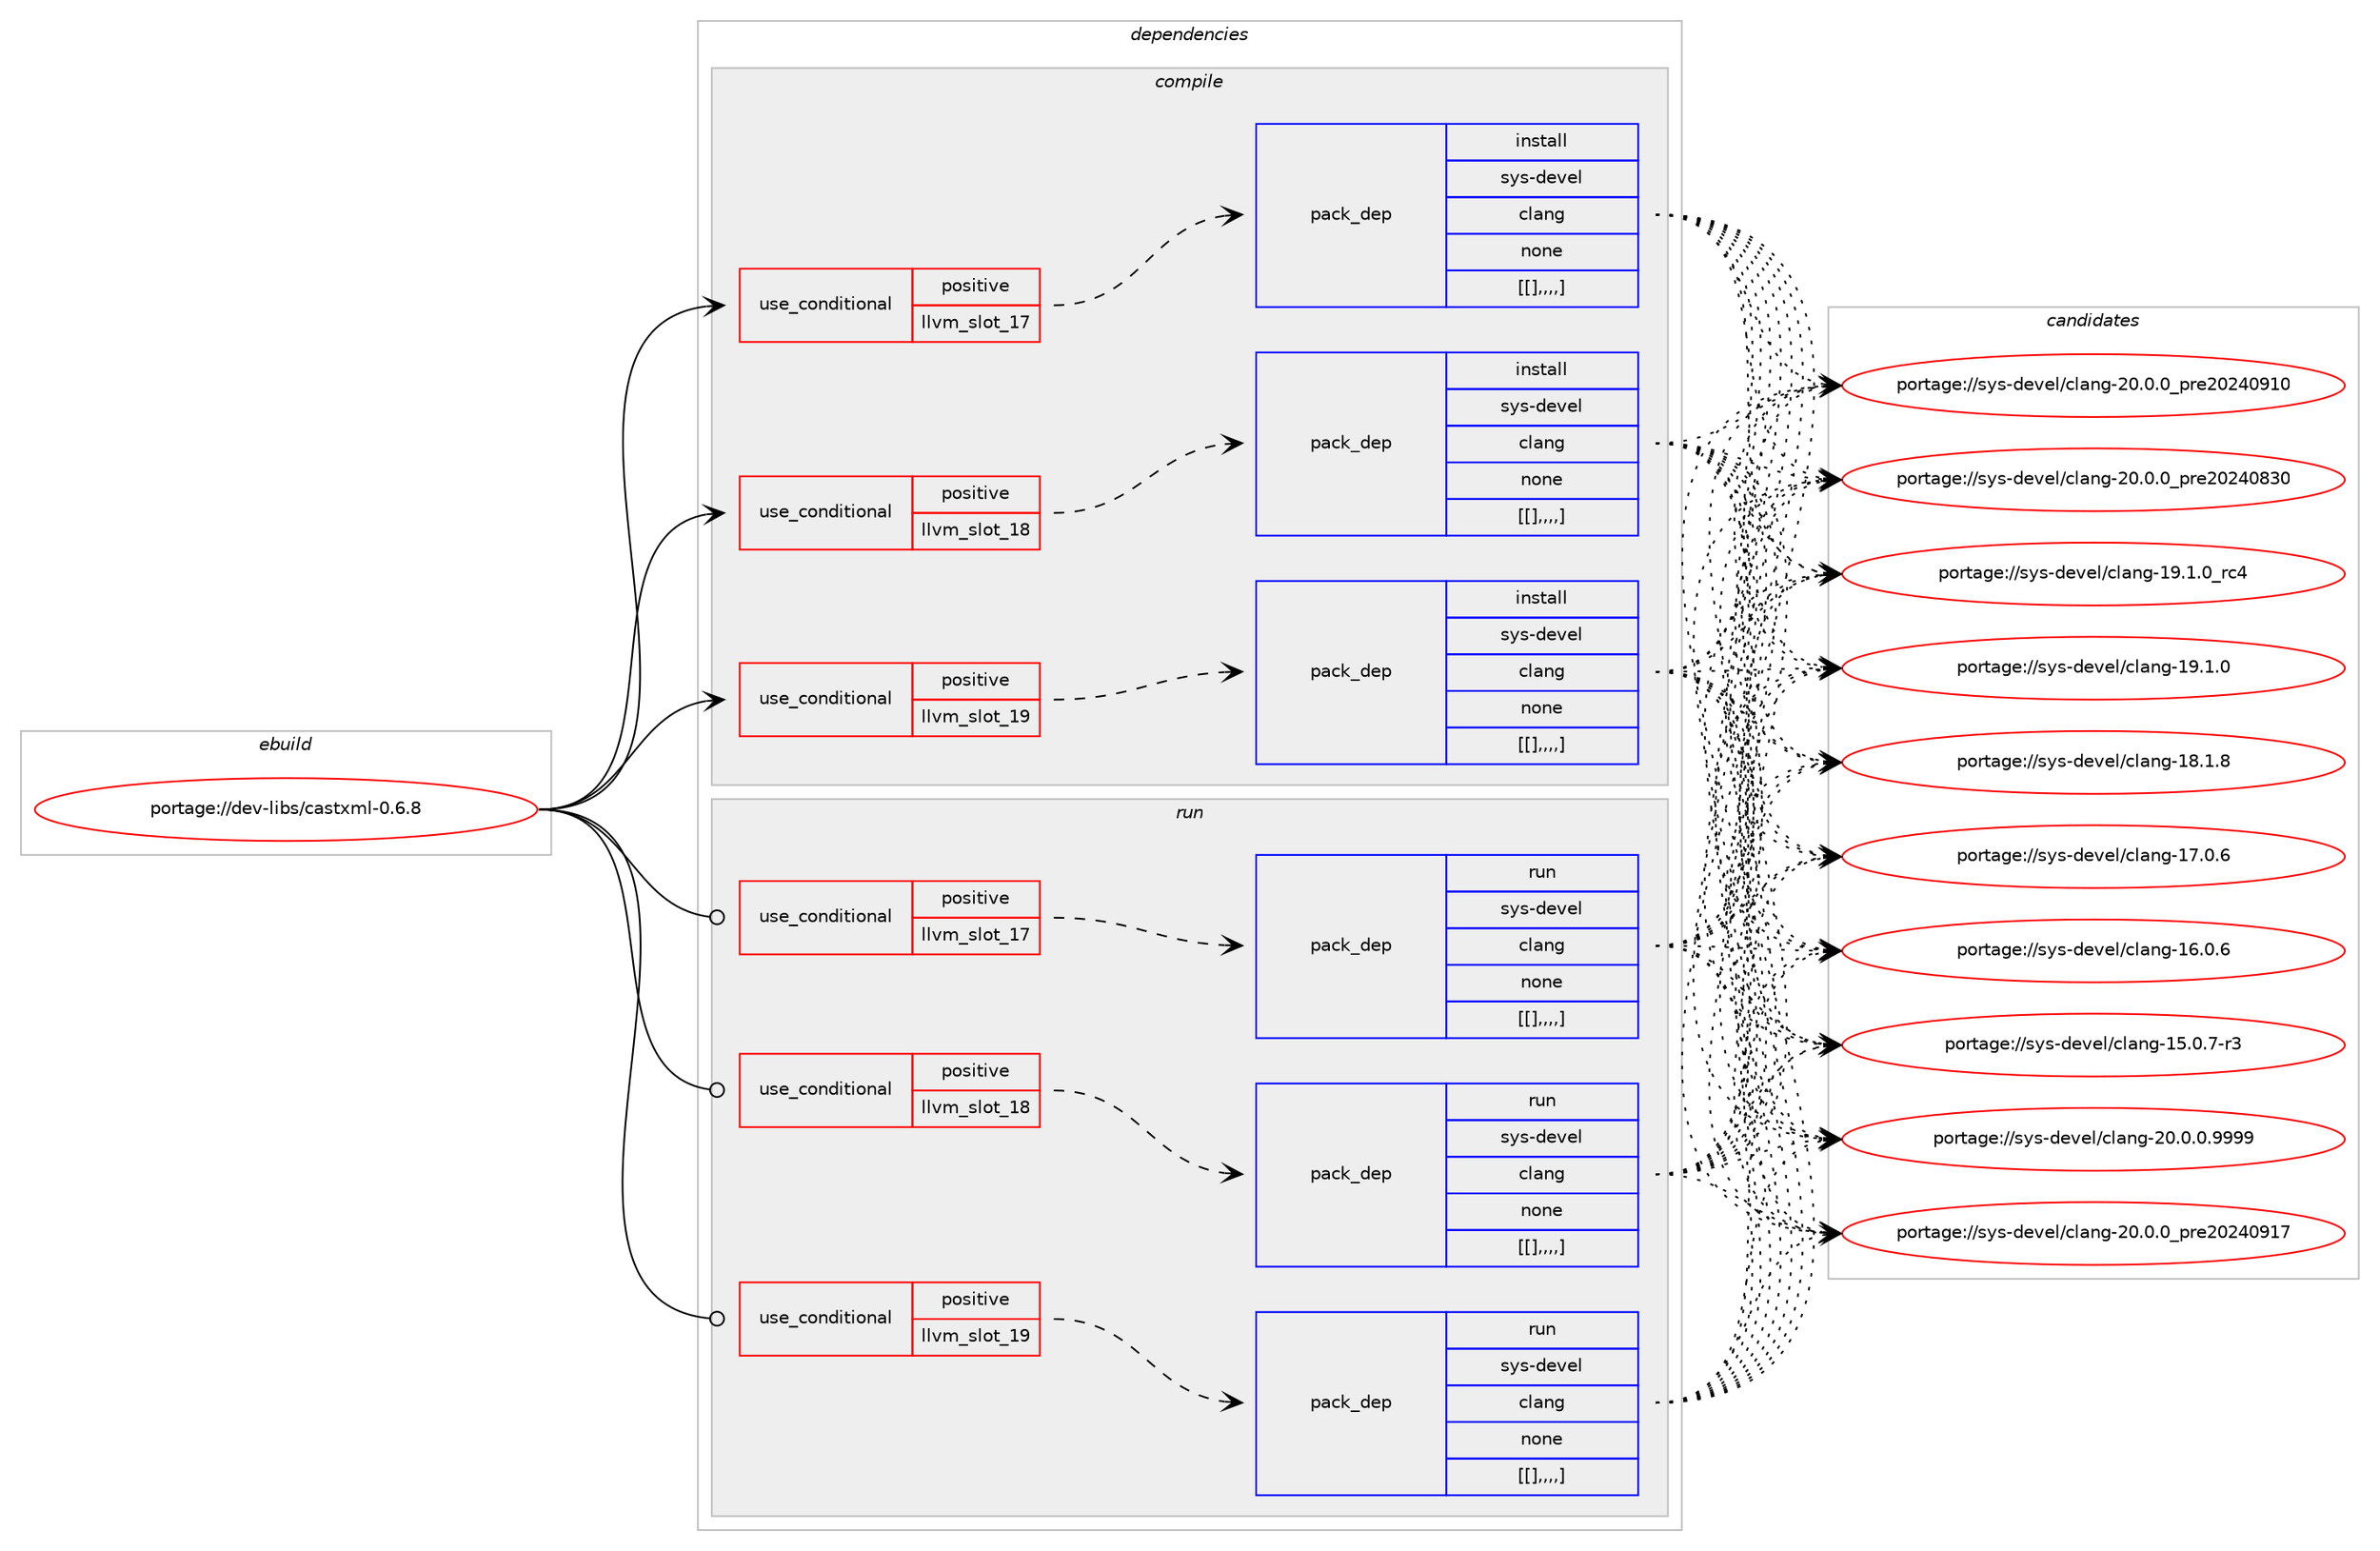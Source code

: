 digraph prolog {

# *************
# Graph options
# *************

newrank=true;
concentrate=true;
compound=true;
graph [rankdir=LR,fontname=Helvetica,fontsize=10,ranksep=1.5];#, ranksep=2.5, nodesep=0.2];
edge  [arrowhead=vee];
node  [fontname=Helvetica,fontsize=10];

# **********
# The ebuild
# **********

subgraph cluster_leftcol {
color=gray;
label=<<i>ebuild</i>>;
id [label="portage://dev-libs/castxml-0.6.8", color=red, width=4, href="../dev-libs/castxml-0.6.8.svg"];
}

# ****************
# The dependencies
# ****************

subgraph cluster_midcol {
color=gray;
label=<<i>dependencies</i>>;
subgraph cluster_compile {
fillcolor="#eeeeee";
style=filled;
label=<<i>compile</i>>;
subgraph cond26744 {
dependency108114 [label=<<TABLE BORDER="0" CELLBORDER="1" CELLSPACING="0" CELLPADDING="4"><TR><TD ROWSPAN="3" CELLPADDING="10">use_conditional</TD></TR><TR><TD>positive</TD></TR><TR><TD>llvm_slot_17</TD></TR></TABLE>>, shape=none, color=red];
subgraph pack80246 {
dependency108115 [label=<<TABLE BORDER="0" CELLBORDER="1" CELLSPACING="0" CELLPADDING="4" WIDTH="220"><TR><TD ROWSPAN="6" CELLPADDING="30">pack_dep</TD></TR><TR><TD WIDTH="110">install</TD></TR><TR><TD>sys-devel</TD></TR><TR><TD>clang</TD></TR><TR><TD>none</TD></TR><TR><TD>[[],,,,]</TD></TR></TABLE>>, shape=none, color=blue];
}
dependency108114:e -> dependency108115:w [weight=20,style="dashed",arrowhead="vee"];
}
id:e -> dependency108114:w [weight=20,style="solid",arrowhead="vee"];
subgraph cond26745 {
dependency108116 [label=<<TABLE BORDER="0" CELLBORDER="1" CELLSPACING="0" CELLPADDING="4"><TR><TD ROWSPAN="3" CELLPADDING="10">use_conditional</TD></TR><TR><TD>positive</TD></TR><TR><TD>llvm_slot_18</TD></TR></TABLE>>, shape=none, color=red];
subgraph pack80247 {
dependency108117 [label=<<TABLE BORDER="0" CELLBORDER="1" CELLSPACING="0" CELLPADDING="4" WIDTH="220"><TR><TD ROWSPAN="6" CELLPADDING="30">pack_dep</TD></TR><TR><TD WIDTH="110">install</TD></TR><TR><TD>sys-devel</TD></TR><TR><TD>clang</TD></TR><TR><TD>none</TD></TR><TR><TD>[[],,,,]</TD></TR></TABLE>>, shape=none, color=blue];
}
dependency108116:e -> dependency108117:w [weight=20,style="dashed",arrowhead="vee"];
}
id:e -> dependency108116:w [weight=20,style="solid",arrowhead="vee"];
subgraph cond26746 {
dependency108118 [label=<<TABLE BORDER="0" CELLBORDER="1" CELLSPACING="0" CELLPADDING="4"><TR><TD ROWSPAN="3" CELLPADDING="10">use_conditional</TD></TR><TR><TD>positive</TD></TR><TR><TD>llvm_slot_19</TD></TR></TABLE>>, shape=none, color=red];
subgraph pack80248 {
dependency108119 [label=<<TABLE BORDER="0" CELLBORDER="1" CELLSPACING="0" CELLPADDING="4" WIDTH="220"><TR><TD ROWSPAN="6" CELLPADDING="30">pack_dep</TD></TR><TR><TD WIDTH="110">install</TD></TR><TR><TD>sys-devel</TD></TR><TR><TD>clang</TD></TR><TR><TD>none</TD></TR><TR><TD>[[],,,,]</TD></TR></TABLE>>, shape=none, color=blue];
}
dependency108118:e -> dependency108119:w [weight=20,style="dashed",arrowhead="vee"];
}
id:e -> dependency108118:w [weight=20,style="solid",arrowhead="vee"];
}
subgraph cluster_compileandrun {
fillcolor="#eeeeee";
style=filled;
label=<<i>compile and run</i>>;
}
subgraph cluster_run {
fillcolor="#eeeeee";
style=filled;
label=<<i>run</i>>;
subgraph cond26747 {
dependency108120 [label=<<TABLE BORDER="0" CELLBORDER="1" CELLSPACING="0" CELLPADDING="4"><TR><TD ROWSPAN="3" CELLPADDING="10">use_conditional</TD></TR><TR><TD>positive</TD></TR><TR><TD>llvm_slot_17</TD></TR></TABLE>>, shape=none, color=red];
subgraph pack80249 {
dependency108121 [label=<<TABLE BORDER="0" CELLBORDER="1" CELLSPACING="0" CELLPADDING="4" WIDTH="220"><TR><TD ROWSPAN="6" CELLPADDING="30">pack_dep</TD></TR><TR><TD WIDTH="110">run</TD></TR><TR><TD>sys-devel</TD></TR><TR><TD>clang</TD></TR><TR><TD>none</TD></TR><TR><TD>[[],,,,]</TD></TR></TABLE>>, shape=none, color=blue];
}
dependency108120:e -> dependency108121:w [weight=20,style="dashed",arrowhead="vee"];
}
id:e -> dependency108120:w [weight=20,style="solid",arrowhead="odot"];
subgraph cond26748 {
dependency108122 [label=<<TABLE BORDER="0" CELLBORDER="1" CELLSPACING="0" CELLPADDING="4"><TR><TD ROWSPAN="3" CELLPADDING="10">use_conditional</TD></TR><TR><TD>positive</TD></TR><TR><TD>llvm_slot_18</TD></TR></TABLE>>, shape=none, color=red];
subgraph pack80250 {
dependency108123 [label=<<TABLE BORDER="0" CELLBORDER="1" CELLSPACING="0" CELLPADDING="4" WIDTH="220"><TR><TD ROWSPAN="6" CELLPADDING="30">pack_dep</TD></TR><TR><TD WIDTH="110">run</TD></TR><TR><TD>sys-devel</TD></TR><TR><TD>clang</TD></TR><TR><TD>none</TD></TR><TR><TD>[[],,,,]</TD></TR></TABLE>>, shape=none, color=blue];
}
dependency108122:e -> dependency108123:w [weight=20,style="dashed",arrowhead="vee"];
}
id:e -> dependency108122:w [weight=20,style="solid",arrowhead="odot"];
subgraph cond26749 {
dependency108124 [label=<<TABLE BORDER="0" CELLBORDER="1" CELLSPACING="0" CELLPADDING="4"><TR><TD ROWSPAN="3" CELLPADDING="10">use_conditional</TD></TR><TR><TD>positive</TD></TR><TR><TD>llvm_slot_19</TD></TR></TABLE>>, shape=none, color=red];
subgraph pack80251 {
dependency108125 [label=<<TABLE BORDER="0" CELLBORDER="1" CELLSPACING="0" CELLPADDING="4" WIDTH="220"><TR><TD ROWSPAN="6" CELLPADDING="30">pack_dep</TD></TR><TR><TD WIDTH="110">run</TD></TR><TR><TD>sys-devel</TD></TR><TR><TD>clang</TD></TR><TR><TD>none</TD></TR><TR><TD>[[],,,,]</TD></TR></TABLE>>, shape=none, color=blue];
}
dependency108124:e -> dependency108125:w [weight=20,style="dashed",arrowhead="vee"];
}
id:e -> dependency108124:w [weight=20,style="solid",arrowhead="odot"];
}
}

# **************
# The candidates
# **************

subgraph cluster_choices {
rank=same;
color=gray;
label=<<i>candidates</i>>;

subgraph choice80246 {
color=black;
nodesep=1;
choice11512111545100101118101108479910897110103455048464846484657575757 [label="portage://sys-devel/clang-20.0.0.9999", color=red, width=4,href="../sys-devel/clang-20.0.0.9999.svg"];
choice1151211154510010111810110847991089711010345504846484648951121141015048505248574955 [label="portage://sys-devel/clang-20.0.0_pre20240917", color=red, width=4,href="../sys-devel/clang-20.0.0_pre20240917.svg"];
choice1151211154510010111810110847991089711010345504846484648951121141015048505248574948 [label="portage://sys-devel/clang-20.0.0_pre20240910", color=red, width=4,href="../sys-devel/clang-20.0.0_pre20240910.svg"];
choice1151211154510010111810110847991089711010345504846484648951121141015048505248565148 [label="portage://sys-devel/clang-20.0.0_pre20240830", color=red, width=4,href="../sys-devel/clang-20.0.0_pre20240830.svg"];
choice1151211154510010111810110847991089711010345495746494648951149952 [label="portage://sys-devel/clang-19.1.0_rc4", color=red, width=4,href="../sys-devel/clang-19.1.0_rc4.svg"];
choice1151211154510010111810110847991089711010345495746494648 [label="portage://sys-devel/clang-19.1.0", color=red, width=4,href="../sys-devel/clang-19.1.0.svg"];
choice1151211154510010111810110847991089711010345495646494656 [label="portage://sys-devel/clang-18.1.8", color=red, width=4,href="../sys-devel/clang-18.1.8.svg"];
choice1151211154510010111810110847991089711010345495546484654 [label="portage://sys-devel/clang-17.0.6", color=red, width=4,href="../sys-devel/clang-17.0.6.svg"];
choice1151211154510010111810110847991089711010345495446484654 [label="portage://sys-devel/clang-16.0.6", color=red, width=4,href="../sys-devel/clang-16.0.6.svg"];
choice11512111545100101118101108479910897110103454953464846554511451 [label="portage://sys-devel/clang-15.0.7-r3", color=red, width=4,href="../sys-devel/clang-15.0.7-r3.svg"];
dependency108115:e -> choice11512111545100101118101108479910897110103455048464846484657575757:w [style=dotted,weight="100"];
dependency108115:e -> choice1151211154510010111810110847991089711010345504846484648951121141015048505248574955:w [style=dotted,weight="100"];
dependency108115:e -> choice1151211154510010111810110847991089711010345504846484648951121141015048505248574948:w [style=dotted,weight="100"];
dependency108115:e -> choice1151211154510010111810110847991089711010345504846484648951121141015048505248565148:w [style=dotted,weight="100"];
dependency108115:e -> choice1151211154510010111810110847991089711010345495746494648951149952:w [style=dotted,weight="100"];
dependency108115:e -> choice1151211154510010111810110847991089711010345495746494648:w [style=dotted,weight="100"];
dependency108115:e -> choice1151211154510010111810110847991089711010345495646494656:w [style=dotted,weight="100"];
dependency108115:e -> choice1151211154510010111810110847991089711010345495546484654:w [style=dotted,weight="100"];
dependency108115:e -> choice1151211154510010111810110847991089711010345495446484654:w [style=dotted,weight="100"];
dependency108115:e -> choice11512111545100101118101108479910897110103454953464846554511451:w [style=dotted,weight="100"];
}
subgraph choice80247 {
color=black;
nodesep=1;
choice11512111545100101118101108479910897110103455048464846484657575757 [label="portage://sys-devel/clang-20.0.0.9999", color=red, width=4,href="../sys-devel/clang-20.0.0.9999.svg"];
choice1151211154510010111810110847991089711010345504846484648951121141015048505248574955 [label="portage://sys-devel/clang-20.0.0_pre20240917", color=red, width=4,href="../sys-devel/clang-20.0.0_pre20240917.svg"];
choice1151211154510010111810110847991089711010345504846484648951121141015048505248574948 [label="portage://sys-devel/clang-20.0.0_pre20240910", color=red, width=4,href="../sys-devel/clang-20.0.0_pre20240910.svg"];
choice1151211154510010111810110847991089711010345504846484648951121141015048505248565148 [label="portage://sys-devel/clang-20.0.0_pre20240830", color=red, width=4,href="../sys-devel/clang-20.0.0_pre20240830.svg"];
choice1151211154510010111810110847991089711010345495746494648951149952 [label="portage://sys-devel/clang-19.1.0_rc4", color=red, width=4,href="../sys-devel/clang-19.1.0_rc4.svg"];
choice1151211154510010111810110847991089711010345495746494648 [label="portage://sys-devel/clang-19.1.0", color=red, width=4,href="../sys-devel/clang-19.1.0.svg"];
choice1151211154510010111810110847991089711010345495646494656 [label="portage://sys-devel/clang-18.1.8", color=red, width=4,href="../sys-devel/clang-18.1.8.svg"];
choice1151211154510010111810110847991089711010345495546484654 [label="portage://sys-devel/clang-17.0.6", color=red, width=4,href="../sys-devel/clang-17.0.6.svg"];
choice1151211154510010111810110847991089711010345495446484654 [label="portage://sys-devel/clang-16.0.6", color=red, width=4,href="../sys-devel/clang-16.0.6.svg"];
choice11512111545100101118101108479910897110103454953464846554511451 [label="portage://sys-devel/clang-15.0.7-r3", color=red, width=4,href="../sys-devel/clang-15.0.7-r3.svg"];
dependency108117:e -> choice11512111545100101118101108479910897110103455048464846484657575757:w [style=dotted,weight="100"];
dependency108117:e -> choice1151211154510010111810110847991089711010345504846484648951121141015048505248574955:w [style=dotted,weight="100"];
dependency108117:e -> choice1151211154510010111810110847991089711010345504846484648951121141015048505248574948:w [style=dotted,weight="100"];
dependency108117:e -> choice1151211154510010111810110847991089711010345504846484648951121141015048505248565148:w [style=dotted,weight="100"];
dependency108117:e -> choice1151211154510010111810110847991089711010345495746494648951149952:w [style=dotted,weight="100"];
dependency108117:e -> choice1151211154510010111810110847991089711010345495746494648:w [style=dotted,weight="100"];
dependency108117:e -> choice1151211154510010111810110847991089711010345495646494656:w [style=dotted,weight="100"];
dependency108117:e -> choice1151211154510010111810110847991089711010345495546484654:w [style=dotted,weight="100"];
dependency108117:e -> choice1151211154510010111810110847991089711010345495446484654:w [style=dotted,weight="100"];
dependency108117:e -> choice11512111545100101118101108479910897110103454953464846554511451:w [style=dotted,weight="100"];
}
subgraph choice80248 {
color=black;
nodesep=1;
choice11512111545100101118101108479910897110103455048464846484657575757 [label="portage://sys-devel/clang-20.0.0.9999", color=red, width=4,href="../sys-devel/clang-20.0.0.9999.svg"];
choice1151211154510010111810110847991089711010345504846484648951121141015048505248574955 [label="portage://sys-devel/clang-20.0.0_pre20240917", color=red, width=4,href="../sys-devel/clang-20.0.0_pre20240917.svg"];
choice1151211154510010111810110847991089711010345504846484648951121141015048505248574948 [label="portage://sys-devel/clang-20.0.0_pre20240910", color=red, width=4,href="../sys-devel/clang-20.0.0_pre20240910.svg"];
choice1151211154510010111810110847991089711010345504846484648951121141015048505248565148 [label="portage://sys-devel/clang-20.0.0_pre20240830", color=red, width=4,href="../sys-devel/clang-20.0.0_pre20240830.svg"];
choice1151211154510010111810110847991089711010345495746494648951149952 [label="portage://sys-devel/clang-19.1.0_rc4", color=red, width=4,href="../sys-devel/clang-19.1.0_rc4.svg"];
choice1151211154510010111810110847991089711010345495746494648 [label="portage://sys-devel/clang-19.1.0", color=red, width=4,href="../sys-devel/clang-19.1.0.svg"];
choice1151211154510010111810110847991089711010345495646494656 [label="portage://sys-devel/clang-18.1.8", color=red, width=4,href="../sys-devel/clang-18.1.8.svg"];
choice1151211154510010111810110847991089711010345495546484654 [label="portage://sys-devel/clang-17.0.6", color=red, width=4,href="../sys-devel/clang-17.0.6.svg"];
choice1151211154510010111810110847991089711010345495446484654 [label="portage://sys-devel/clang-16.0.6", color=red, width=4,href="../sys-devel/clang-16.0.6.svg"];
choice11512111545100101118101108479910897110103454953464846554511451 [label="portage://sys-devel/clang-15.0.7-r3", color=red, width=4,href="../sys-devel/clang-15.0.7-r3.svg"];
dependency108119:e -> choice11512111545100101118101108479910897110103455048464846484657575757:w [style=dotted,weight="100"];
dependency108119:e -> choice1151211154510010111810110847991089711010345504846484648951121141015048505248574955:w [style=dotted,weight="100"];
dependency108119:e -> choice1151211154510010111810110847991089711010345504846484648951121141015048505248574948:w [style=dotted,weight="100"];
dependency108119:e -> choice1151211154510010111810110847991089711010345504846484648951121141015048505248565148:w [style=dotted,weight="100"];
dependency108119:e -> choice1151211154510010111810110847991089711010345495746494648951149952:w [style=dotted,weight="100"];
dependency108119:e -> choice1151211154510010111810110847991089711010345495746494648:w [style=dotted,weight="100"];
dependency108119:e -> choice1151211154510010111810110847991089711010345495646494656:w [style=dotted,weight="100"];
dependency108119:e -> choice1151211154510010111810110847991089711010345495546484654:w [style=dotted,weight="100"];
dependency108119:e -> choice1151211154510010111810110847991089711010345495446484654:w [style=dotted,weight="100"];
dependency108119:e -> choice11512111545100101118101108479910897110103454953464846554511451:w [style=dotted,weight="100"];
}
subgraph choice80249 {
color=black;
nodesep=1;
choice11512111545100101118101108479910897110103455048464846484657575757 [label="portage://sys-devel/clang-20.0.0.9999", color=red, width=4,href="../sys-devel/clang-20.0.0.9999.svg"];
choice1151211154510010111810110847991089711010345504846484648951121141015048505248574955 [label="portage://sys-devel/clang-20.0.0_pre20240917", color=red, width=4,href="../sys-devel/clang-20.0.0_pre20240917.svg"];
choice1151211154510010111810110847991089711010345504846484648951121141015048505248574948 [label="portage://sys-devel/clang-20.0.0_pre20240910", color=red, width=4,href="../sys-devel/clang-20.0.0_pre20240910.svg"];
choice1151211154510010111810110847991089711010345504846484648951121141015048505248565148 [label="portage://sys-devel/clang-20.0.0_pre20240830", color=red, width=4,href="../sys-devel/clang-20.0.0_pre20240830.svg"];
choice1151211154510010111810110847991089711010345495746494648951149952 [label="portage://sys-devel/clang-19.1.0_rc4", color=red, width=4,href="../sys-devel/clang-19.1.0_rc4.svg"];
choice1151211154510010111810110847991089711010345495746494648 [label="portage://sys-devel/clang-19.1.0", color=red, width=4,href="../sys-devel/clang-19.1.0.svg"];
choice1151211154510010111810110847991089711010345495646494656 [label="portage://sys-devel/clang-18.1.8", color=red, width=4,href="../sys-devel/clang-18.1.8.svg"];
choice1151211154510010111810110847991089711010345495546484654 [label="portage://sys-devel/clang-17.0.6", color=red, width=4,href="../sys-devel/clang-17.0.6.svg"];
choice1151211154510010111810110847991089711010345495446484654 [label="portage://sys-devel/clang-16.0.6", color=red, width=4,href="../sys-devel/clang-16.0.6.svg"];
choice11512111545100101118101108479910897110103454953464846554511451 [label="portage://sys-devel/clang-15.0.7-r3", color=red, width=4,href="../sys-devel/clang-15.0.7-r3.svg"];
dependency108121:e -> choice11512111545100101118101108479910897110103455048464846484657575757:w [style=dotted,weight="100"];
dependency108121:e -> choice1151211154510010111810110847991089711010345504846484648951121141015048505248574955:w [style=dotted,weight="100"];
dependency108121:e -> choice1151211154510010111810110847991089711010345504846484648951121141015048505248574948:w [style=dotted,weight="100"];
dependency108121:e -> choice1151211154510010111810110847991089711010345504846484648951121141015048505248565148:w [style=dotted,weight="100"];
dependency108121:e -> choice1151211154510010111810110847991089711010345495746494648951149952:w [style=dotted,weight="100"];
dependency108121:e -> choice1151211154510010111810110847991089711010345495746494648:w [style=dotted,weight="100"];
dependency108121:e -> choice1151211154510010111810110847991089711010345495646494656:w [style=dotted,weight="100"];
dependency108121:e -> choice1151211154510010111810110847991089711010345495546484654:w [style=dotted,weight="100"];
dependency108121:e -> choice1151211154510010111810110847991089711010345495446484654:w [style=dotted,weight="100"];
dependency108121:e -> choice11512111545100101118101108479910897110103454953464846554511451:w [style=dotted,weight="100"];
}
subgraph choice80250 {
color=black;
nodesep=1;
choice11512111545100101118101108479910897110103455048464846484657575757 [label="portage://sys-devel/clang-20.0.0.9999", color=red, width=4,href="../sys-devel/clang-20.0.0.9999.svg"];
choice1151211154510010111810110847991089711010345504846484648951121141015048505248574955 [label="portage://sys-devel/clang-20.0.0_pre20240917", color=red, width=4,href="../sys-devel/clang-20.0.0_pre20240917.svg"];
choice1151211154510010111810110847991089711010345504846484648951121141015048505248574948 [label="portage://sys-devel/clang-20.0.0_pre20240910", color=red, width=4,href="../sys-devel/clang-20.0.0_pre20240910.svg"];
choice1151211154510010111810110847991089711010345504846484648951121141015048505248565148 [label="portage://sys-devel/clang-20.0.0_pre20240830", color=red, width=4,href="../sys-devel/clang-20.0.0_pre20240830.svg"];
choice1151211154510010111810110847991089711010345495746494648951149952 [label="portage://sys-devel/clang-19.1.0_rc4", color=red, width=4,href="../sys-devel/clang-19.1.0_rc4.svg"];
choice1151211154510010111810110847991089711010345495746494648 [label="portage://sys-devel/clang-19.1.0", color=red, width=4,href="../sys-devel/clang-19.1.0.svg"];
choice1151211154510010111810110847991089711010345495646494656 [label="portage://sys-devel/clang-18.1.8", color=red, width=4,href="../sys-devel/clang-18.1.8.svg"];
choice1151211154510010111810110847991089711010345495546484654 [label="portage://sys-devel/clang-17.0.6", color=red, width=4,href="../sys-devel/clang-17.0.6.svg"];
choice1151211154510010111810110847991089711010345495446484654 [label="portage://sys-devel/clang-16.0.6", color=red, width=4,href="../sys-devel/clang-16.0.6.svg"];
choice11512111545100101118101108479910897110103454953464846554511451 [label="portage://sys-devel/clang-15.0.7-r3", color=red, width=4,href="../sys-devel/clang-15.0.7-r3.svg"];
dependency108123:e -> choice11512111545100101118101108479910897110103455048464846484657575757:w [style=dotted,weight="100"];
dependency108123:e -> choice1151211154510010111810110847991089711010345504846484648951121141015048505248574955:w [style=dotted,weight="100"];
dependency108123:e -> choice1151211154510010111810110847991089711010345504846484648951121141015048505248574948:w [style=dotted,weight="100"];
dependency108123:e -> choice1151211154510010111810110847991089711010345504846484648951121141015048505248565148:w [style=dotted,weight="100"];
dependency108123:e -> choice1151211154510010111810110847991089711010345495746494648951149952:w [style=dotted,weight="100"];
dependency108123:e -> choice1151211154510010111810110847991089711010345495746494648:w [style=dotted,weight="100"];
dependency108123:e -> choice1151211154510010111810110847991089711010345495646494656:w [style=dotted,weight="100"];
dependency108123:e -> choice1151211154510010111810110847991089711010345495546484654:w [style=dotted,weight="100"];
dependency108123:e -> choice1151211154510010111810110847991089711010345495446484654:w [style=dotted,weight="100"];
dependency108123:e -> choice11512111545100101118101108479910897110103454953464846554511451:w [style=dotted,weight="100"];
}
subgraph choice80251 {
color=black;
nodesep=1;
choice11512111545100101118101108479910897110103455048464846484657575757 [label="portage://sys-devel/clang-20.0.0.9999", color=red, width=4,href="../sys-devel/clang-20.0.0.9999.svg"];
choice1151211154510010111810110847991089711010345504846484648951121141015048505248574955 [label="portage://sys-devel/clang-20.0.0_pre20240917", color=red, width=4,href="../sys-devel/clang-20.0.0_pre20240917.svg"];
choice1151211154510010111810110847991089711010345504846484648951121141015048505248574948 [label="portage://sys-devel/clang-20.0.0_pre20240910", color=red, width=4,href="../sys-devel/clang-20.0.0_pre20240910.svg"];
choice1151211154510010111810110847991089711010345504846484648951121141015048505248565148 [label="portage://sys-devel/clang-20.0.0_pre20240830", color=red, width=4,href="../sys-devel/clang-20.0.0_pre20240830.svg"];
choice1151211154510010111810110847991089711010345495746494648951149952 [label="portage://sys-devel/clang-19.1.0_rc4", color=red, width=4,href="../sys-devel/clang-19.1.0_rc4.svg"];
choice1151211154510010111810110847991089711010345495746494648 [label="portage://sys-devel/clang-19.1.0", color=red, width=4,href="../sys-devel/clang-19.1.0.svg"];
choice1151211154510010111810110847991089711010345495646494656 [label="portage://sys-devel/clang-18.1.8", color=red, width=4,href="../sys-devel/clang-18.1.8.svg"];
choice1151211154510010111810110847991089711010345495546484654 [label="portage://sys-devel/clang-17.0.6", color=red, width=4,href="../sys-devel/clang-17.0.6.svg"];
choice1151211154510010111810110847991089711010345495446484654 [label="portage://sys-devel/clang-16.0.6", color=red, width=4,href="../sys-devel/clang-16.0.6.svg"];
choice11512111545100101118101108479910897110103454953464846554511451 [label="portage://sys-devel/clang-15.0.7-r3", color=red, width=4,href="../sys-devel/clang-15.0.7-r3.svg"];
dependency108125:e -> choice11512111545100101118101108479910897110103455048464846484657575757:w [style=dotted,weight="100"];
dependency108125:e -> choice1151211154510010111810110847991089711010345504846484648951121141015048505248574955:w [style=dotted,weight="100"];
dependency108125:e -> choice1151211154510010111810110847991089711010345504846484648951121141015048505248574948:w [style=dotted,weight="100"];
dependency108125:e -> choice1151211154510010111810110847991089711010345504846484648951121141015048505248565148:w [style=dotted,weight="100"];
dependency108125:e -> choice1151211154510010111810110847991089711010345495746494648951149952:w [style=dotted,weight="100"];
dependency108125:e -> choice1151211154510010111810110847991089711010345495746494648:w [style=dotted,weight="100"];
dependency108125:e -> choice1151211154510010111810110847991089711010345495646494656:w [style=dotted,weight="100"];
dependency108125:e -> choice1151211154510010111810110847991089711010345495546484654:w [style=dotted,weight="100"];
dependency108125:e -> choice1151211154510010111810110847991089711010345495446484654:w [style=dotted,weight="100"];
dependency108125:e -> choice11512111545100101118101108479910897110103454953464846554511451:w [style=dotted,weight="100"];
}
}

}
